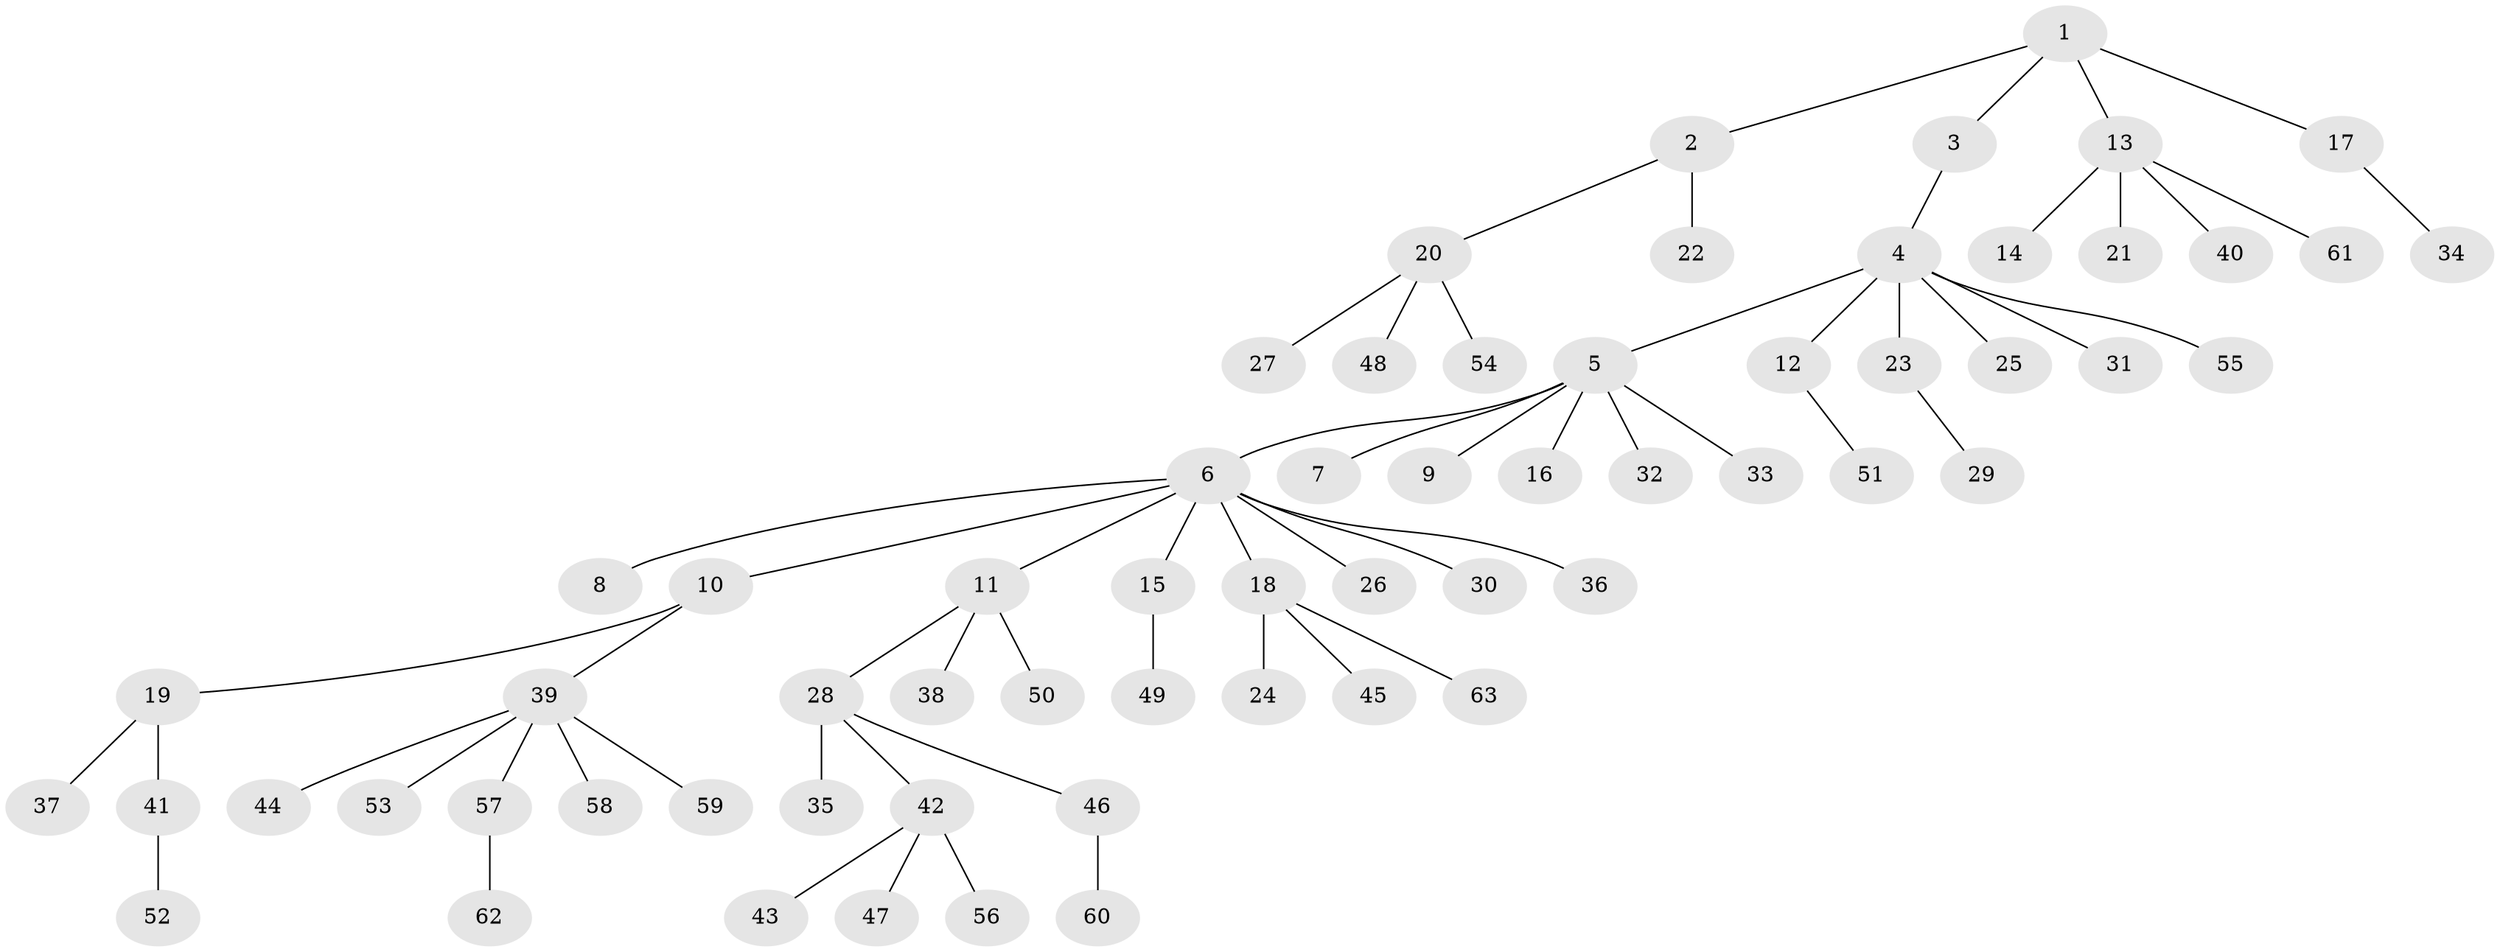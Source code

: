 // coarse degree distribution, {1: 0.7419354838709677, 2: 0.16129032258064516, 4: 0.03225806451612903, 3: 0.03225806451612903, 20: 0.03225806451612903}
// Generated by graph-tools (version 1.1) at 2025/51/03/04/25 21:51:12]
// undirected, 63 vertices, 62 edges
graph export_dot {
graph [start="1"]
  node [color=gray90,style=filled];
  1;
  2;
  3;
  4;
  5;
  6;
  7;
  8;
  9;
  10;
  11;
  12;
  13;
  14;
  15;
  16;
  17;
  18;
  19;
  20;
  21;
  22;
  23;
  24;
  25;
  26;
  27;
  28;
  29;
  30;
  31;
  32;
  33;
  34;
  35;
  36;
  37;
  38;
  39;
  40;
  41;
  42;
  43;
  44;
  45;
  46;
  47;
  48;
  49;
  50;
  51;
  52;
  53;
  54;
  55;
  56;
  57;
  58;
  59;
  60;
  61;
  62;
  63;
  1 -- 2;
  1 -- 3;
  1 -- 13;
  1 -- 17;
  2 -- 20;
  2 -- 22;
  3 -- 4;
  4 -- 5;
  4 -- 12;
  4 -- 23;
  4 -- 25;
  4 -- 31;
  4 -- 55;
  5 -- 6;
  5 -- 7;
  5 -- 9;
  5 -- 16;
  5 -- 32;
  5 -- 33;
  6 -- 8;
  6 -- 10;
  6 -- 11;
  6 -- 15;
  6 -- 18;
  6 -- 26;
  6 -- 30;
  6 -- 36;
  10 -- 19;
  10 -- 39;
  11 -- 28;
  11 -- 38;
  11 -- 50;
  12 -- 51;
  13 -- 14;
  13 -- 21;
  13 -- 40;
  13 -- 61;
  15 -- 49;
  17 -- 34;
  18 -- 24;
  18 -- 45;
  18 -- 63;
  19 -- 37;
  19 -- 41;
  20 -- 27;
  20 -- 48;
  20 -- 54;
  23 -- 29;
  28 -- 35;
  28 -- 42;
  28 -- 46;
  39 -- 44;
  39 -- 53;
  39 -- 57;
  39 -- 58;
  39 -- 59;
  41 -- 52;
  42 -- 43;
  42 -- 47;
  42 -- 56;
  46 -- 60;
  57 -- 62;
}
